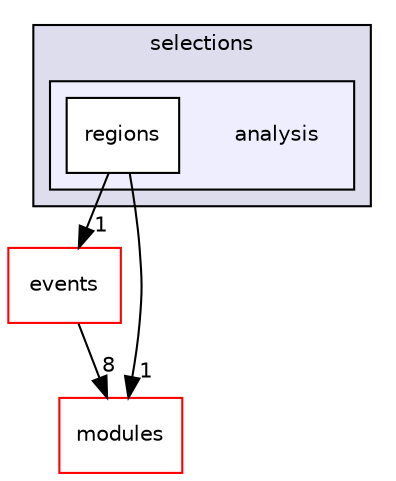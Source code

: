 digraph "analysis" {
  compound=true
  node [ fontsize="10", fontname="Helvetica"];
  edge [ labelfontsize="10", labelfontname="Helvetica"];
  subgraph clusterdir_c11f412861641db89942a5b56163180e {
    graph [ bgcolor="#ddddee", pencolor="black", label="selections" fontname="Helvetica", fontsize="10", URL="dir_c11f412861641db89942a5b56163180e.html"]
  subgraph clusterdir_e6092bd7b55beb6c186d06664b1dc5b9 {
    graph [ bgcolor="#eeeeff", pencolor="black", label="" URL="dir_e6092bd7b55beb6c186d06664b1dc5b9.html"];
    dir_e6092bd7b55beb6c186d06664b1dc5b9 [shape=plaintext label="analysis"];
    dir_e670ea12b5157c979a191f916aa09e80 [shape=box label="regions" color="black" fillcolor="white" style="filled" URL="dir_e670ea12b5157c979a191f916aa09e80.html"];
  }
  }
  dir_8c49963344259a26845032e86c0550c4 [shape=box label="events" fillcolor="white" style="filled" color="red" URL="dir_8c49963344259a26845032e86c0550c4.html"];
  dir_ee3c23494b4011e6a628e4900ef262df [shape=box label="modules" fillcolor="white" style="filled" color="red" URL="dir_ee3c23494b4011e6a628e4900ef262df.html"];
  dir_e670ea12b5157c979a191f916aa09e80->dir_8c49963344259a26845032e86c0550c4 [headlabel="1", labeldistance=1.5 headhref="dir_000201_000019.html"];
  dir_e670ea12b5157c979a191f916aa09e80->dir_ee3c23494b4011e6a628e4900ef262df [headlabel="1", labeldistance=1.5 headhref="dir_000201_000074.html"];
  dir_8c49963344259a26845032e86c0550c4->dir_ee3c23494b4011e6a628e4900ef262df [headlabel="8", labeldistance=1.5 headhref="dir_000019_000074.html"];
}
